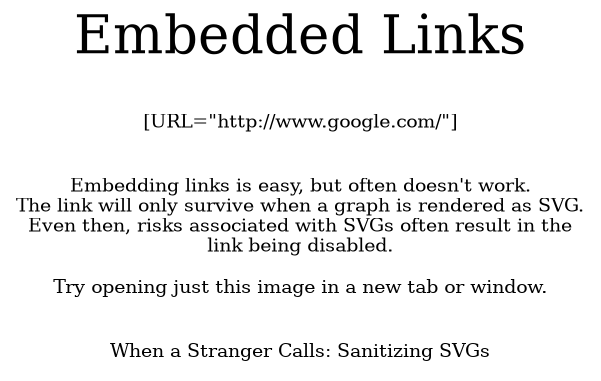 @startuml
digraph G {
     bgcolor="transparent"
     node[style=filled color=white]
     
 rankdir=LR


"When a Stranger Calls: Sanitizing SVGs" [
shape=none
URL="https://blobfolio.com/2017/03/when-a-stranger-calls-sanitizing-svgs/
"
]

"Embedding links is easy, but often doesn't work.
The link will only survive when a graph is rendered as SVG.
Even then, risks associated with SVGs often result in the
link being disabled.

Try opening just this image in a new tab or window.
" [shape=none]

"[URL=\"http://www.google.com/\"]" [URL="http://www.google.com/"]

"Embedded Links"[shape=none fontsize=40]

}

@enduml
